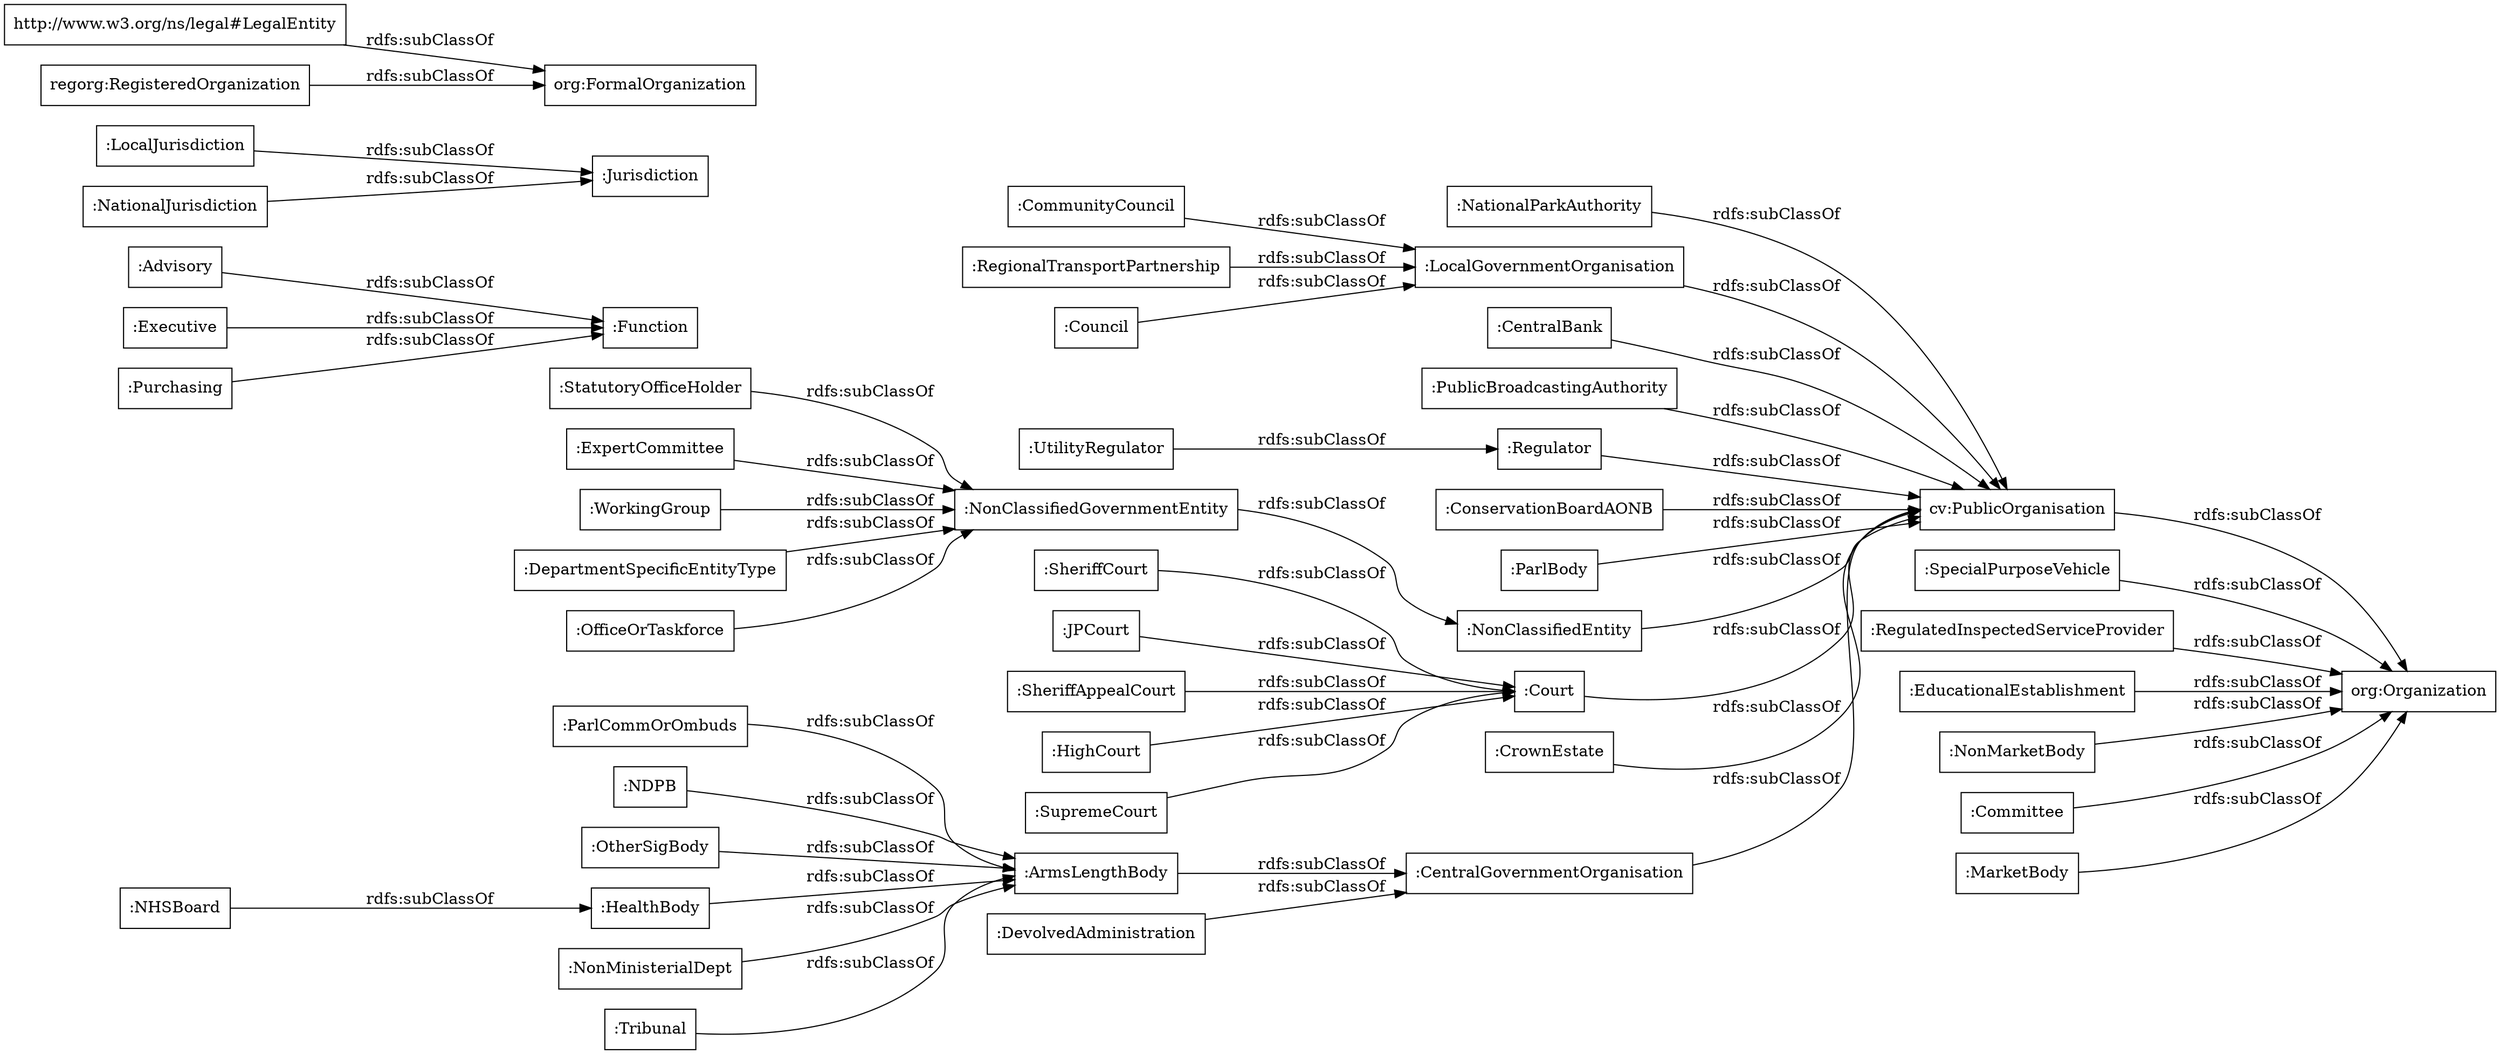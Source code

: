 digraph ar2dtool_diagram { 
rankdir=LR;
size="1000"
node [shape = rectangle, color="black"]; ":NationalParkAuthority" ":ParlCommOrOmbuds" ":Advisory" ":NonClassifiedGovernmentEntity" "cv:PublicOrganisation" ":LocalGovernmentOrganisation" ":StatutoryOfficeHolder" ":ExpertCommittee" ":SpecialPurposeVehicle" ":RegulatedInspectedServiceProvider" ":LocalJurisdiction" ":WorkingGroup" ":NDPB" ":CentralBank" ":DepartmentSpecificEntityType" ":OfficeOrTaskforce" ":CommunityCouncil" ":PublicBroadcastingAuthority" ":UtilityRegulator" ":Jurisdiction" ":EducationalEstablishment" ":SheriffCourt" ":JPCourt" ":Regulator" "http://www.w3.org/ns/legal#LegalEntity" ":NationalJurisdiction" "regorg:RegisteredOrganization" ":OtherSigBody" ":RegionalTransportPartnership" "org:Organization" "org:FormalOrganization" ":ConservationBoardAONB" ":ParlBody" ":NonClassifiedEntity" ":ArmsLengthBody" ":HealthBody" ":NonMarketBody" ":Court" ":NonMinisterialDept" ":Executive" ":SheriffAppealCourt" ":Committee" ":Function" ":MarketBody" ":Purchasing" ":HighCourt" ":CrownEstate" ":Tribunal" ":Council" ":NHSBoard" ":DevolvedAdministration" ":CentralGovernmentOrganisation" ":SupremeCourt" ; /*classes style*/
	":PublicBroadcastingAuthority" -> "cv:PublicOrganisation" [ label = "rdfs:subClassOf" ];
	":OtherSigBody" -> ":ArmsLengthBody" [ label = "rdfs:subClassOf" ];
	":ArmsLengthBody" -> ":CentralGovernmentOrganisation" [ label = "rdfs:subClassOf" ];
	":Court" -> "cv:PublicOrganisation" [ label = "rdfs:subClassOf" ];
	":Council" -> ":LocalGovernmentOrganisation" [ label = "rdfs:subClassOf" ];
	":CrownEstate" -> "cv:PublicOrganisation" [ label = "rdfs:subClassOf" ];
	":CommunityCouncil" -> ":LocalGovernmentOrganisation" [ label = "rdfs:subClassOf" ];
	":LocalGovernmentOrganisation" -> "cv:PublicOrganisation" [ label = "rdfs:subClassOf" ];
	":OfficeOrTaskforce" -> ":NonClassifiedGovernmentEntity" [ label = "rdfs:subClassOf" ];
	"http://www.w3.org/ns/legal#LegalEntity" -> "org:FormalOrganization" [ label = "rdfs:subClassOf" ];
	":ParlCommOrOmbuds" -> ":ArmsLengthBody" [ label = "rdfs:subClassOf" ];
	":EducationalEstablishment" -> "org:Organization" [ label = "rdfs:subClassOf" ];
	":Purchasing" -> ":Function" [ label = "rdfs:subClassOf" ];
	"regorg:RegisteredOrganization" -> "org:FormalOrganization" [ label = "rdfs:subClassOf" ];
	":UtilityRegulator" -> ":Regulator" [ label = "rdfs:subClassOf" ];
	":DepartmentSpecificEntityType" -> ":NonClassifiedGovernmentEntity" [ label = "rdfs:subClassOf" ];
	":NonMarketBody" -> "org:Organization" [ label = "rdfs:subClassOf" ];
	":CentralGovernmentOrganisation" -> "cv:PublicOrganisation" [ label = "rdfs:subClassOf" ];
	":ParlBody" -> "cv:PublicOrganisation" [ label = "rdfs:subClassOf" ];
	":StatutoryOfficeHolder" -> ":NonClassifiedGovernmentEntity" [ label = "rdfs:subClassOf" ];
	":Executive" -> ":Function" [ label = "rdfs:subClassOf" ];
	":RegulatedInspectedServiceProvider" -> "org:Organization" [ label = "rdfs:subClassOf" ];
	":SheriffAppealCourt" -> ":Court" [ label = "rdfs:subClassOf" ];
	"cv:PublicOrganisation" -> "org:Organization" [ label = "rdfs:subClassOf" ];
	":NonMinisterialDept" -> ":ArmsLengthBody" [ label = "rdfs:subClassOf" ];
	":Regulator" -> "cv:PublicOrganisation" [ label = "rdfs:subClassOf" ];
	":Tribunal" -> ":ArmsLengthBody" [ label = "rdfs:subClassOf" ];
	":SupremeCourt" -> ":Court" [ label = "rdfs:subClassOf" ];
	":LocalJurisdiction" -> ":Jurisdiction" [ label = "rdfs:subClassOf" ];
	":NonClassifiedEntity" -> "cv:PublicOrganisation" [ label = "rdfs:subClassOf" ];
	":NDPB" -> ":ArmsLengthBody" [ label = "rdfs:subClassOf" ];
	":SheriffCourt" -> ":Court" [ label = "rdfs:subClassOf" ];
	":HealthBody" -> ":ArmsLengthBody" [ label = "rdfs:subClassOf" ];
	":SpecialPurposeVehicle" -> "org:Organization" [ label = "rdfs:subClassOf" ];
	":NationalJurisdiction" -> ":Jurisdiction" [ label = "rdfs:subClassOf" ];
	":ConservationBoardAONB" -> "cv:PublicOrganisation" [ label = "rdfs:subClassOf" ];
	":NonClassifiedGovernmentEntity" -> ":NonClassifiedEntity" [ label = "rdfs:subClassOf" ];
	":ExpertCommittee" -> ":NonClassifiedGovernmentEntity" [ label = "rdfs:subClassOf" ];
	":WorkingGroup" -> ":NonClassifiedGovernmentEntity" [ label = "rdfs:subClassOf" ];
	":NHSBoard" -> ":HealthBody" [ label = "rdfs:subClassOf" ];
	":Committee" -> "org:Organization" [ label = "rdfs:subClassOf" ];
	":NationalParkAuthority" -> "cv:PublicOrganisation" [ label = "rdfs:subClassOf" ];
	":HighCourt" -> ":Court" [ label = "rdfs:subClassOf" ];
	":RegionalTransportPartnership" -> ":LocalGovernmentOrganisation" [ label = "rdfs:subClassOf" ];
	":DevolvedAdministration" -> ":CentralGovernmentOrganisation" [ label = "rdfs:subClassOf" ];
	":MarketBody" -> "org:Organization" [ label = "rdfs:subClassOf" ];
	":CentralBank" -> "cv:PublicOrganisation" [ label = "rdfs:subClassOf" ];
	":Advisory" -> ":Function" [ label = "rdfs:subClassOf" ];
	":JPCourt" -> ":Court" [ label = "rdfs:subClassOf" ];

}

